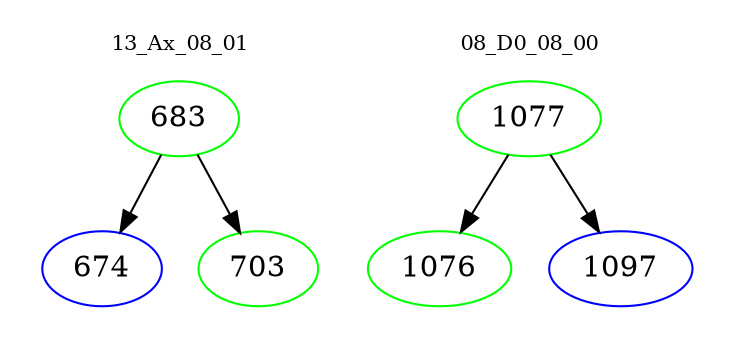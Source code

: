 digraph{
subgraph cluster_0 {
color = white
label = "13_Ax_08_01";
fontsize=10;
T0_683 [label="683", color="green"]
T0_683 -> T0_674 [color="black"]
T0_674 [label="674", color="blue"]
T0_683 -> T0_703 [color="black"]
T0_703 [label="703", color="green"]
}
subgraph cluster_1 {
color = white
label = "08_D0_08_00";
fontsize=10;
T1_1077 [label="1077", color="green"]
T1_1077 -> T1_1076 [color="black"]
T1_1076 [label="1076", color="green"]
T1_1077 -> T1_1097 [color="black"]
T1_1097 [label="1097", color="blue"]
}
}
